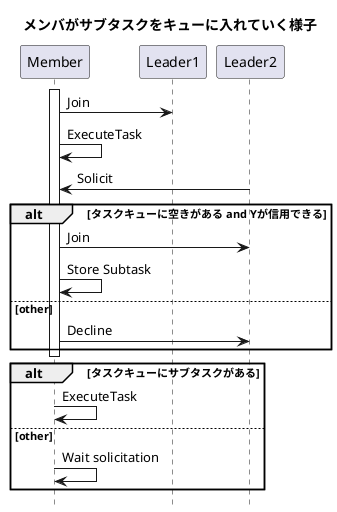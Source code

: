 @startuml
title メンバがサブタスクをキューに入れていく様子
hide footbox

participant Member  as A
participant Leader1 as X
participant Leader2 as Y
'participant Leader3 as Z

activate A
A -> X: Join
A -> A: ExecuteTask
Y -> A: Solicit

alt タスクキューに空きがある and Yが信用できる
    A -> Y: Join
    A -> A: Store Subtask
else other
    A -> Y: Decline
end

deactivate A

alt タスクキューにサブタスクがある
    activate A
    A -> A: ExecuteTask
else other
    A -> A: Wait solicitation
end

@enduml